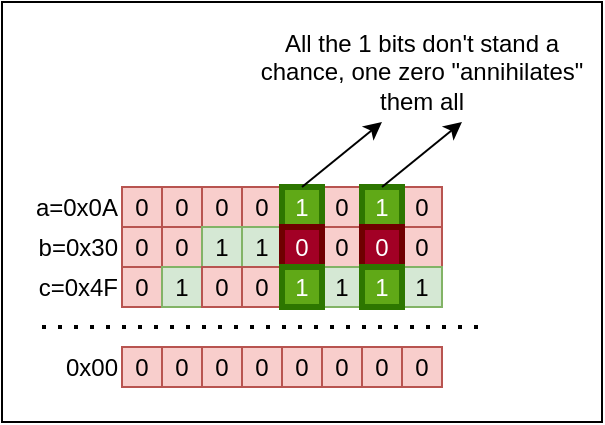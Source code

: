 <mxfile version="20.8.16" type="device"><diagram name="Page-1" id="ISd0TvfSXu6m8xN9mDfh"><mxGraphModel dx="717" dy="427" grid="1" gridSize="10" guides="1" tooltips="1" connect="1" arrows="1" fold="1" page="1" pageScale="1" pageWidth="827" pageHeight="1169" math="0" shadow="0"><root><mxCell id="0"/><mxCell id="1" parent="0"/><mxCell id="5SSupH14oTvJhrtGw_bx-80" value="" style="rounded=0;whiteSpace=wrap;html=1;strokeWidth=1;" vertex="1" parent="1"><mxGeometry x="350" y="70" width="300" height="210" as="geometry"/></mxCell><mxCell id="5SSupH14oTvJhrtGw_bx-40" value="0" style="rounded=0;whiteSpace=wrap;html=1;fillColor=#f8cecc;strokeColor=#b85450;" vertex="1" parent="1"><mxGeometry x="410" y="162.5" width="20" height="20" as="geometry"/></mxCell><mxCell id="5SSupH14oTvJhrtGw_bx-41" value="0" style="rounded=0;whiteSpace=wrap;html=1;fillColor=#f8cecc;strokeColor=#b85450;" vertex="1" parent="1"><mxGeometry x="430" y="162.5" width="20" height="20" as="geometry"/></mxCell><mxCell id="5SSupH14oTvJhrtGw_bx-42" value="0" style="rounded=0;whiteSpace=wrap;html=1;fillColor=#f8cecc;strokeColor=#b85450;" vertex="1" parent="1"><mxGeometry x="450" y="162.5" width="20" height="20" as="geometry"/></mxCell><mxCell id="5SSupH14oTvJhrtGw_bx-43" value="0" style="rounded=0;whiteSpace=wrap;html=1;fillColor=#f8cecc;strokeColor=#b85450;" vertex="1" parent="1"><mxGeometry x="470" y="162.5" width="20" height="20" as="geometry"/></mxCell><mxCell id="5SSupH14oTvJhrtGw_bx-45" value="0" style="rounded=0;whiteSpace=wrap;html=1;fillColor=#f8cecc;strokeColor=#b85450;" vertex="1" parent="1"><mxGeometry x="510" y="162.5" width="20" height="20" as="geometry"/></mxCell><mxCell id="5SSupH14oTvJhrtGw_bx-47" value="0" style="rounded=0;whiteSpace=wrap;html=1;fillColor=#f8cecc;strokeColor=#b85450;" vertex="1" parent="1"><mxGeometry x="550" y="162.5" width="20" height="20" as="geometry"/></mxCell><mxCell id="5SSupH14oTvJhrtGw_bx-48" value="0" style="rounded=0;whiteSpace=wrap;html=1;fillColor=#f8cecc;strokeColor=#b85450;" vertex="1" parent="1"><mxGeometry x="410" y="182.5" width="20" height="20" as="geometry"/></mxCell><mxCell id="5SSupH14oTvJhrtGw_bx-49" value="0" style="rounded=0;whiteSpace=wrap;html=1;fillColor=#f8cecc;strokeColor=#b85450;" vertex="1" parent="1"><mxGeometry x="430" y="182.5" width="20" height="20" as="geometry"/></mxCell><mxCell id="5SSupH14oTvJhrtGw_bx-50" value="1" style="rounded=0;whiteSpace=wrap;html=1;fillColor=#d5e8d4;strokeColor=#82b366;" vertex="1" parent="1"><mxGeometry x="450" y="182.5" width="20" height="20" as="geometry"/></mxCell><mxCell id="5SSupH14oTvJhrtGw_bx-51" value="1" style="rounded=0;whiteSpace=wrap;html=1;fillColor=#d5e8d4;strokeColor=#82b366;" vertex="1" parent="1"><mxGeometry x="470" y="182.5" width="20" height="20" as="geometry"/></mxCell><mxCell id="5SSupH14oTvJhrtGw_bx-53" value="0" style="rounded=0;whiteSpace=wrap;html=1;fillColor=#f8cecc;strokeColor=#b85450;" vertex="1" parent="1"><mxGeometry x="510" y="182.5" width="20" height="20" as="geometry"/></mxCell><mxCell id="5SSupH14oTvJhrtGw_bx-55" value="0" style="rounded=0;whiteSpace=wrap;html=1;fillColor=#f8cecc;strokeColor=#b85450;" vertex="1" parent="1"><mxGeometry x="550" y="182.5" width="20" height="20" as="geometry"/></mxCell><mxCell id="5SSupH14oTvJhrtGw_bx-56" value="0" style="rounded=0;whiteSpace=wrap;html=1;fillColor=#f8cecc;strokeColor=#b85450;" vertex="1" parent="1"><mxGeometry x="410" y="202.5" width="20" height="20" as="geometry"/></mxCell><mxCell id="5SSupH14oTvJhrtGw_bx-57" value="1" style="rounded=0;whiteSpace=wrap;html=1;fillColor=#d5e8d4;strokeColor=#82b366;" vertex="1" parent="1"><mxGeometry x="430" y="202.5" width="20" height="20" as="geometry"/></mxCell><mxCell id="5SSupH14oTvJhrtGw_bx-58" value="0" style="rounded=0;whiteSpace=wrap;html=1;fillColor=#f8cecc;strokeColor=#b85450;" vertex="1" parent="1"><mxGeometry x="450" y="202.5" width="20" height="20" as="geometry"/></mxCell><mxCell id="5SSupH14oTvJhrtGw_bx-59" value="0" style="rounded=0;whiteSpace=wrap;html=1;fillColor=#f8cecc;strokeColor=#b85450;" vertex="1" parent="1"><mxGeometry x="470" y="202.5" width="20" height="20" as="geometry"/></mxCell><mxCell id="5SSupH14oTvJhrtGw_bx-61" value="1" style="rounded=0;whiteSpace=wrap;html=1;fillColor=#d5e8d4;strokeColor=#82b366;" vertex="1" parent="1"><mxGeometry x="510" y="202.5" width="20" height="20" as="geometry"/></mxCell><mxCell id="5SSupH14oTvJhrtGw_bx-63" value="1" style="rounded=0;whiteSpace=wrap;html=1;fillColor=#d5e8d4;strokeColor=#82b366;" vertex="1" parent="1"><mxGeometry x="550" y="202.5" width="20" height="20" as="geometry"/></mxCell><mxCell id="5SSupH14oTvJhrtGw_bx-64" value="a=0x0A" style="text;html=1;strokeColor=none;fillColor=none;align=right;verticalAlign=middle;whiteSpace=wrap;rounded=0;" vertex="1" parent="1"><mxGeometry x="350" y="165" width="60" height="15" as="geometry"/></mxCell><mxCell id="5SSupH14oTvJhrtGw_bx-65" value="b=0x30" style="text;html=1;strokeColor=none;fillColor=none;align=right;verticalAlign=middle;whiteSpace=wrap;rounded=0;" vertex="1" parent="1"><mxGeometry x="350" y="185" width="60" height="15" as="geometry"/></mxCell><mxCell id="5SSupH14oTvJhrtGw_bx-66" value="c=0x4F" style="text;html=1;strokeColor=none;fillColor=none;align=right;verticalAlign=middle;whiteSpace=wrap;rounded=0;" vertex="1" parent="1"><mxGeometry x="350" y="205" width="60" height="15" as="geometry"/></mxCell><mxCell id="5SSupH14oTvJhrtGw_bx-67" value="" style="endArrow=none;dashed=1;html=1;dashPattern=1 3;strokeWidth=2;rounded=0;" edge="1" parent="1"><mxGeometry width="50" height="50" relative="1" as="geometry"><mxPoint x="370" y="232.5" as="sourcePoint"/><mxPoint x="590" y="232.5" as="targetPoint"/></mxGeometry></mxCell><mxCell id="5SSupH14oTvJhrtGw_bx-68" value="0" style="rounded=0;whiteSpace=wrap;html=1;fillColor=#f8cecc;strokeColor=#b85450;" vertex="1" parent="1"><mxGeometry x="410" y="242.5" width="20" height="20" as="geometry"/></mxCell><mxCell id="5SSupH14oTvJhrtGw_bx-69" value="0" style="rounded=0;whiteSpace=wrap;html=1;fillColor=#f8cecc;strokeColor=#b85450;" vertex="1" parent="1"><mxGeometry x="430" y="242.5" width="20" height="20" as="geometry"/></mxCell><mxCell id="5SSupH14oTvJhrtGw_bx-70" value="0" style="rounded=0;whiteSpace=wrap;html=1;fillColor=#f8cecc;strokeColor=#b85450;" vertex="1" parent="1"><mxGeometry x="450" y="242.5" width="20" height="20" as="geometry"/></mxCell><mxCell id="5SSupH14oTvJhrtGw_bx-71" value="0" style="rounded=0;whiteSpace=wrap;html=1;fillColor=#f8cecc;strokeColor=#b85450;" vertex="1" parent="1"><mxGeometry x="470" y="242.5" width="20" height="20" as="geometry"/></mxCell><mxCell id="5SSupH14oTvJhrtGw_bx-72" value="0" style="rounded=0;whiteSpace=wrap;html=1;fillColor=#f8cecc;strokeColor=#b85450;" vertex="1" parent="1"><mxGeometry x="490" y="242.5" width="20" height="20" as="geometry"/></mxCell><mxCell id="5SSupH14oTvJhrtGw_bx-73" value="0" style="rounded=0;whiteSpace=wrap;html=1;fillColor=#f8cecc;strokeColor=#b85450;" vertex="1" parent="1"><mxGeometry x="510" y="242.5" width="20" height="20" as="geometry"/></mxCell><mxCell id="5SSupH14oTvJhrtGw_bx-74" value="0" style="rounded=0;whiteSpace=wrap;html=1;fillColor=#f8cecc;strokeColor=#b85450;" vertex="1" parent="1"><mxGeometry x="530" y="242.5" width="20" height="20" as="geometry"/></mxCell><mxCell id="5SSupH14oTvJhrtGw_bx-75" value="0" style="rounded=0;whiteSpace=wrap;html=1;fillColor=#f8cecc;strokeColor=#b85450;" vertex="1" parent="1"><mxGeometry x="550" y="242.5" width="20" height="20" as="geometry"/></mxCell><mxCell id="5SSupH14oTvJhrtGw_bx-76" value="&lt;div style=&quot;&quot;&gt;&lt;span style=&quot;background-color: initial;&quot;&gt;0x00&lt;/span&gt;&lt;/div&gt;" style="text;html=1;strokeColor=none;fillColor=none;align=right;verticalAlign=middle;whiteSpace=wrap;rounded=0;" vertex="1" parent="1"><mxGeometry x="350" y="245" width="60" height="15" as="geometry"/></mxCell><mxCell id="5SSupH14oTvJhrtGw_bx-44" value="1" style="rounded=0;whiteSpace=wrap;html=1;fillColor=#60a917;strokeColor=#2D7600;strokeWidth=3;fontColor=#ffffff;" vertex="1" parent="1"><mxGeometry x="490" y="162.5" width="20" height="20" as="geometry"/></mxCell><mxCell id="5SSupH14oTvJhrtGw_bx-52" value="0" style="rounded=0;whiteSpace=wrap;html=1;fillColor=#a20025;strokeColor=#6F0000;strokeWidth=3;fontColor=#ffffff;" vertex="1" parent="1"><mxGeometry x="490" y="182.5" width="20" height="20" as="geometry"/></mxCell><mxCell id="5SSupH14oTvJhrtGw_bx-60" value="1" style="rounded=0;whiteSpace=wrap;html=1;fillColor=#60a917;strokeColor=#2D7600;strokeWidth=3;fontColor=#ffffff;" vertex="1" parent="1"><mxGeometry x="490" y="202.5" width="20" height="20" as="geometry"/></mxCell><mxCell id="5SSupH14oTvJhrtGw_bx-46" value="1" style="rounded=0;whiteSpace=wrap;html=1;fillColor=#60a917;strokeColor=#2D7600;strokeWidth=3;fontColor=#ffffff;" vertex="1" parent="1"><mxGeometry x="530" y="162.5" width="20" height="20" as="geometry"/></mxCell><mxCell id="5SSupH14oTvJhrtGw_bx-54" value="0" style="rounded=0;whiteSpace=wrap;html=1;fillColor=#a20025;strokeColor=#6F0000;strokeWidth=3;fontColor=#ffffff;" vertex="1" parent="1"><mxGeometry x="530" y="182.5" width="20" height="20" as="geometry"/></mxCell><mxCell id="5SSupH14oTvJhrtGw_bx-62" value="1" style="rounded=0;whiteSpace=wrap;html=1;fillColor=#60a917;strokeColor=#2D7600;strokeWidth=3;fontColor=#ffffff;" vertex="1" parent="1"><mxGeometry x="530" y="202.5" width="20" height="20" as="geometry"/></mxCell><mxCell id="5SSupH14oTvJhrtGw_bx-77" value="" style="endArrow=classic;html=1;rounded=0;exitX=0.5;exitY=0;exitDx=0;exitDy=0;" edge="1" parent="1" source="5SSupH14oTvJhrtGw_bx-44"><mxGeometry width="50" height="50" relative="1" as="geometry"><mxPoint x="350" y="310" as="sourcePoint"/><mxPoint x="540" y="130" as="targetPoint"/></mxGeometry></mxCell><mxCell id="5SSupH14oTvJhrtGw_bx-78" value="" style="endArrow=classic;html=1;rounded=0;exitX=0.5;exitY=0;exitDx=0;exitDy=0;" edge="1" parent="1" source="5SSupH14oTvJhrtGw_bx-46"><mxGeometry width="50" height="50" relative="1" as="geometry"><mxPoint x="350" y="310" as="sourcePoint"/><mxPoint x="580" y="130" as="targetPoint"/></mxGeometry></mxCell><mxCell id="5SSupH14oTvJhrtGw_bx-79" value="All the 1 bits don't stand a chance, one zero &quot;annihilates&quot; them all" style="text;html=1;strokeColor=none;fillColor=none;align=center;verticalAlign=middle;whiteSpace=wrap;rounded=0;" vertex="1" parent="1"><mxGeometry x="470" y="90" width="180" height="30" as="geometry"/></mxCell></root></mxGraphModel></diagram></mxfile>